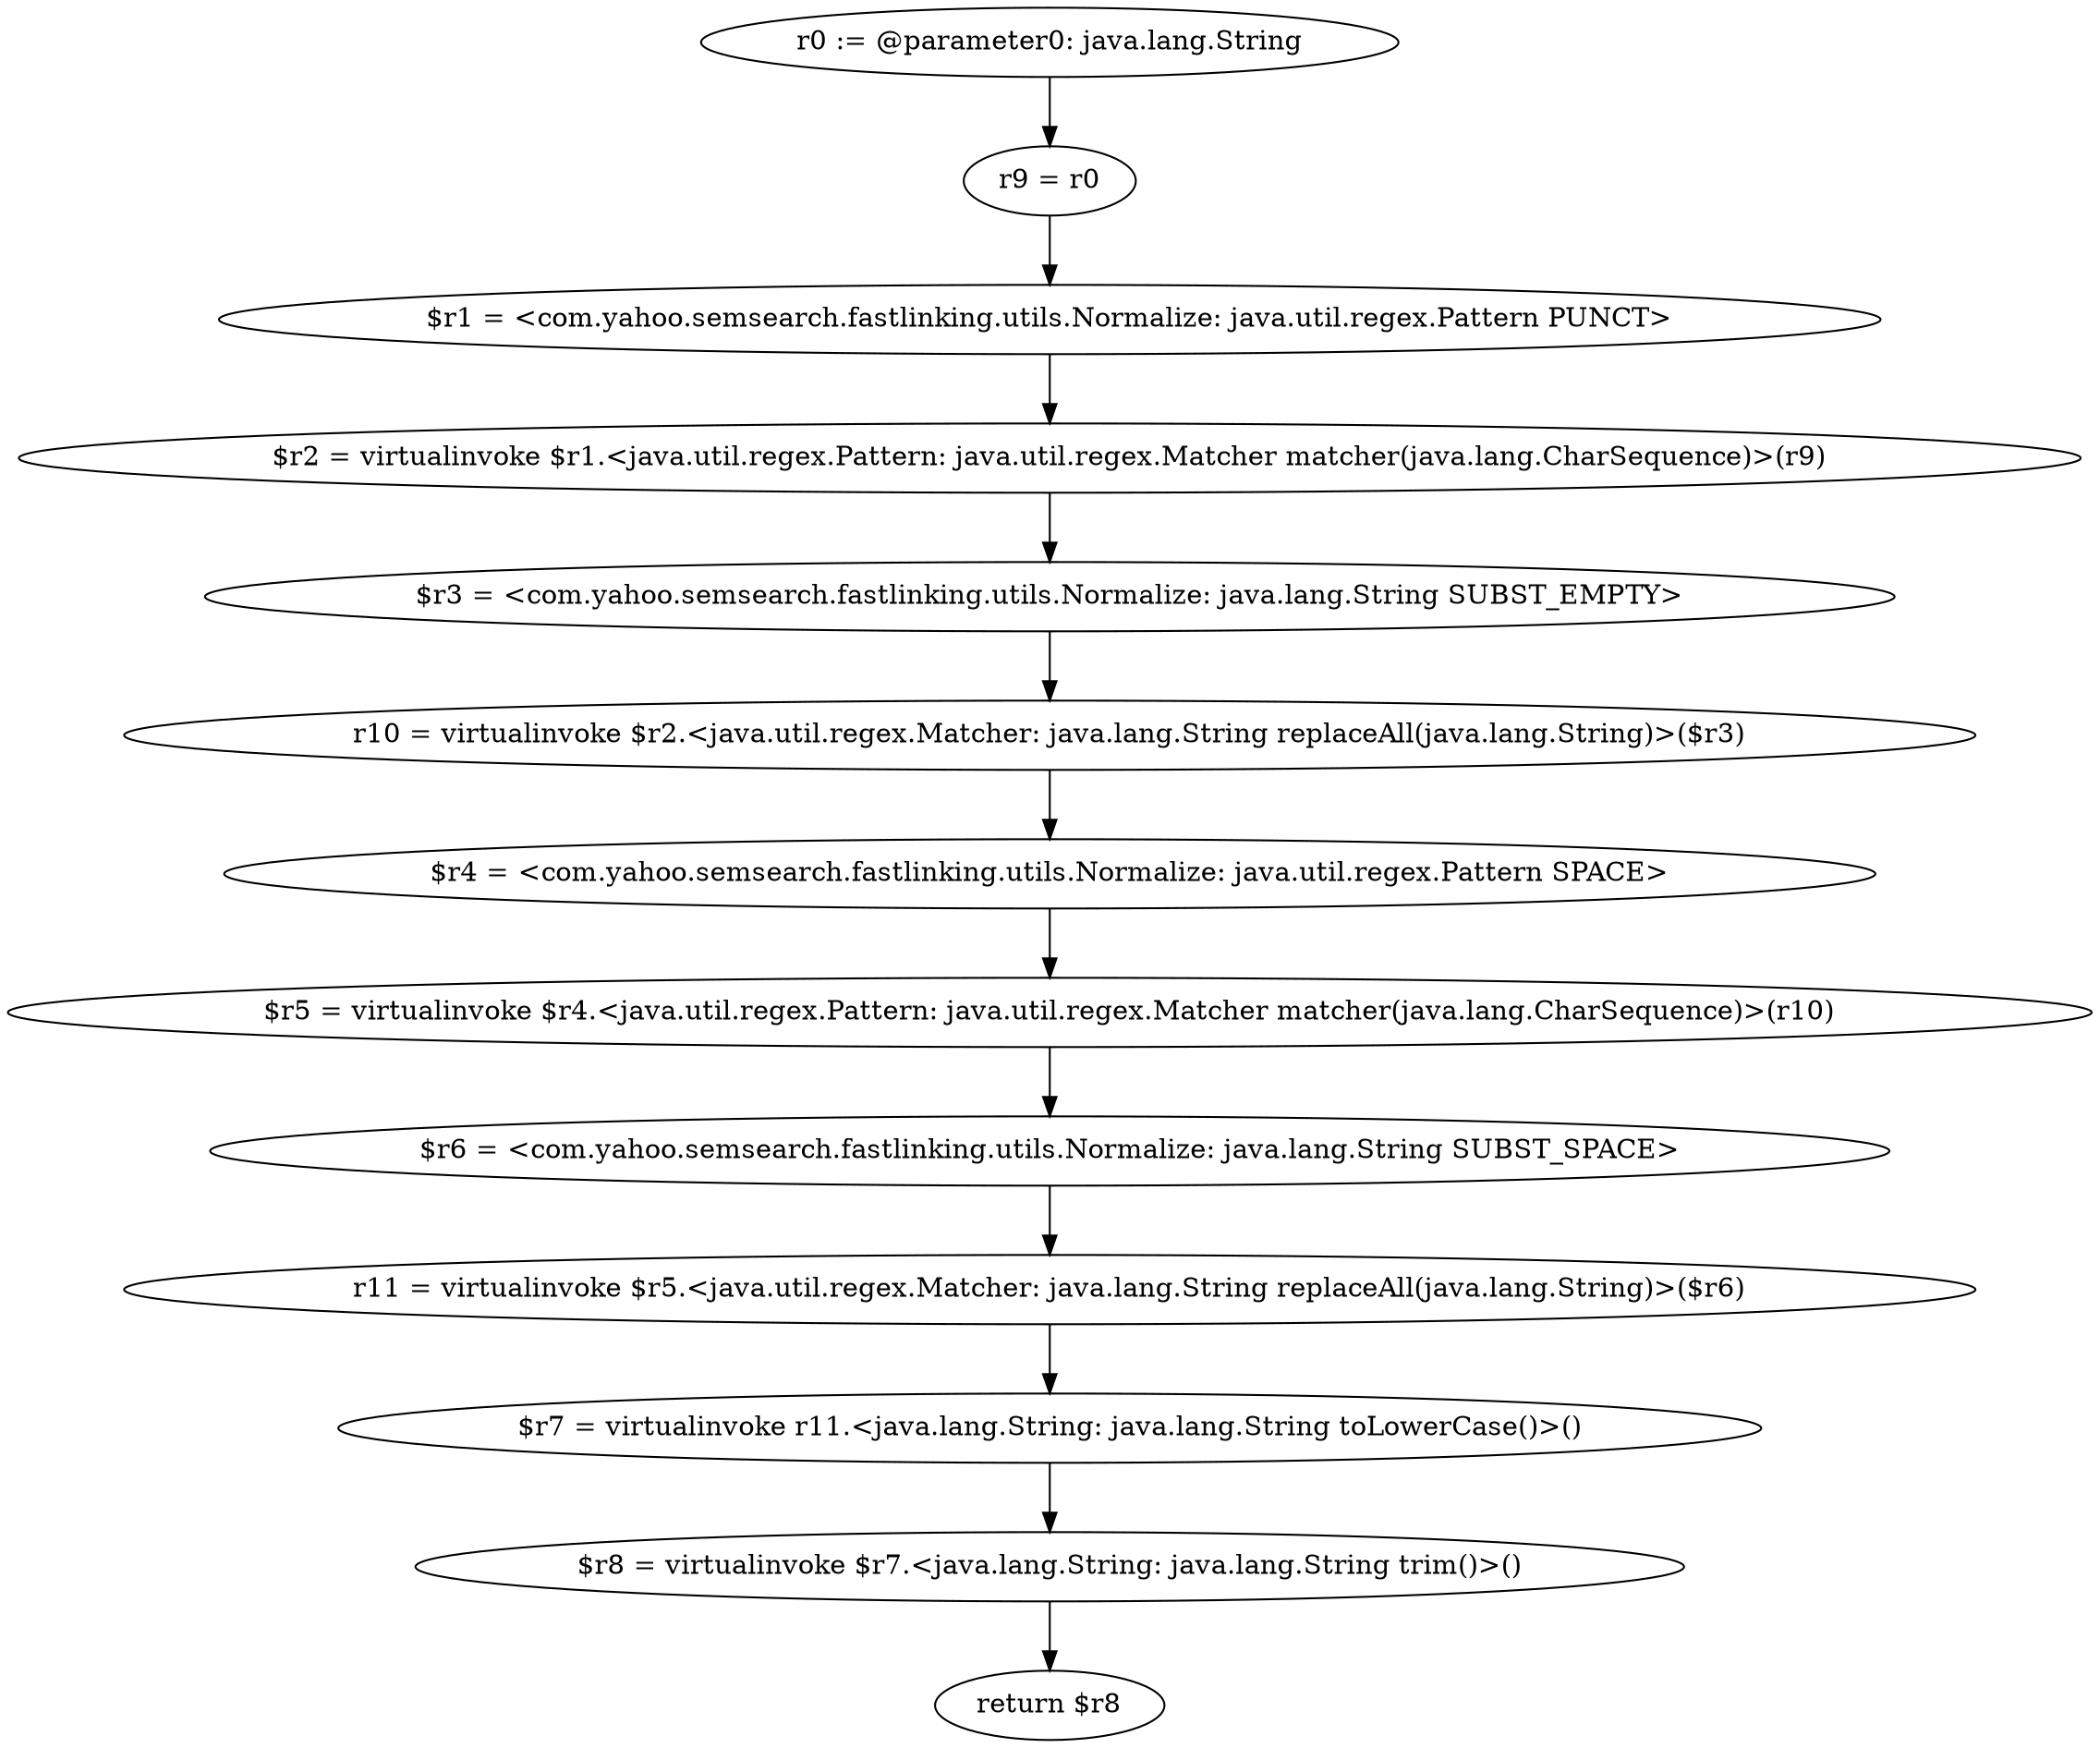 digraph "unitGraph" {
    "r0 := @parameter0: java.lang.String"
    "r9 = r0"
    "$r1 = <com.yahoo.semsearch.fastlinking.utils.Normalize: java.util.regex.Pattern PUNCT>"
    "$r2 = virtualinvoke $r1.<java.util.regex.Pattern: java.util.regex.Matcher matcher(java.lang.CharSequence)>(r9)"
    "$r3 = <com.yahoo.semsearch.fastlinking.utils.Normalize: java.lang.String SUBST_EMPTY>"
    "r10 = virtualinvoke $r2.<java.util.regex.Matcher: java.lang.String replaceAll(java.lang.String)>($r3)"
    "$r4 = <com.yahoo.semsearch.fastlinking.utils.Normalize: java.util.regex.Pattern SPACE>"
    "$r5 = virtualinvoke $r4.<java.util.regex.Pattern: java.util.regex.Matcher matcher(java.lang.CharSequence)>(r10)"
    "$r6 = <com.yahoo.semsearch.fastlinking.utils.Normalize: java.lang.String SUBST_SPACE>"
    "r11 = virtualinvoke $r5.<java.util.regex.Matcher: java.lang.String replaceAll(java.lang.String)>($r6)"
    "$r7 = virtualinvoke r11.<java.lang.String: java.lang.String toLowerCase()>()"
    "$r8 = virtualinvoke $r7.<java.lang.String: java.lang.String trim()>()"
    "return $r8"
    "r0 := @parameter0: java.lang.String"->"r9 = r0";
    "r9 = r0"->"$r1 = <com.yahoo.semsearch.fastlinking.utils.Normalize: java.util.regex.Pattern PUNCT>";
    "$r1 = <com.yahoo.semsearch.fastlinking.utils.Normalize: java.util.regex.Pattern PUNCT>"->"$r2 = virtualinvoke $r1.<java.util.regex.Pattern: java.util.regex.Matcher matcher(java.lang.CharSequence)>(r9)";
    "$r2 = virtualinvoke $r1.<java.util.regex.Pattern: java.util.regex.Matcher matcher(java.lang.CharSequence)>(r9)"->"$r3 = <com.yahoo.semsearch.fastlinking.utils.Normalize: java.lang.String SUBST_EMPTY>";
    "$r3 = <com.yahoo.semsearch.fastlinking.utils.Normalize: java.lang.String SUBST_EMPTY>"->"r10 = virtualinvoke $r2.<java.util.regex.Matcher: java.lang.String replaceAll(java.lang.String)>($r3)";
    "r10 = virtualinvoke $r2.<java.util.regex.Matcher: java.lang.String replaceAll(java.lang.String)>($r3)"->"$r4 = <com.yahoo.semsearch.fastlinking.utils.Normalize: java.util.regex.Pattern SPACE>";
    "$r4 = <com.yahoo.semsearch.fastlinking.utils.Normalize: java.util.regex.Pattern SPACE>"->"$r5 = virtualinvoke $r4.<java.util.regex.Pattern: java.util.regex.Matcher matcher(java.lang.CharSequence)>(r10)";
    "$r5 = virtualinvoke $r4.<java.util.regex.Pattern: java.util.regex.Matcher matcher(java.lang.CharSequence)>(r10)"->"$r6 = <com.yahoo.semsearch.fastlinking.utils.Normalize: java.lang.String SUBST_SPACE>";
    "$r6 = <com.yahoo.semsearch.fastlinking.utils.Normalize: java.lang.String SUBST_SPACE>"->"r11 = virtualinvoke $r5.<java.util.regex.Matcher: java.lang.String replaceAll(java.lang.String)>($r6)";
    "r11 = virtualinvoke $r5.<java.util.regex.Matcher: java.lang.String replaceAll(java.lang.String)>($r6)"->"$r7 = virtualinvoke r11.<java.lang.String: java.lang.String toLowerCase()>()";
    "$r7 = virtualinvoke r11.<java.lang.String: java.lang.String toLowerCase()>()"->"$r8 = virtualinvoke $r7.<java.lang.String: java.lang.String trim()>()";
    "$r8 = virtualinvoke $r7.<java.lang.String: java.lang.String trim()>()"->"return $r8";
}
